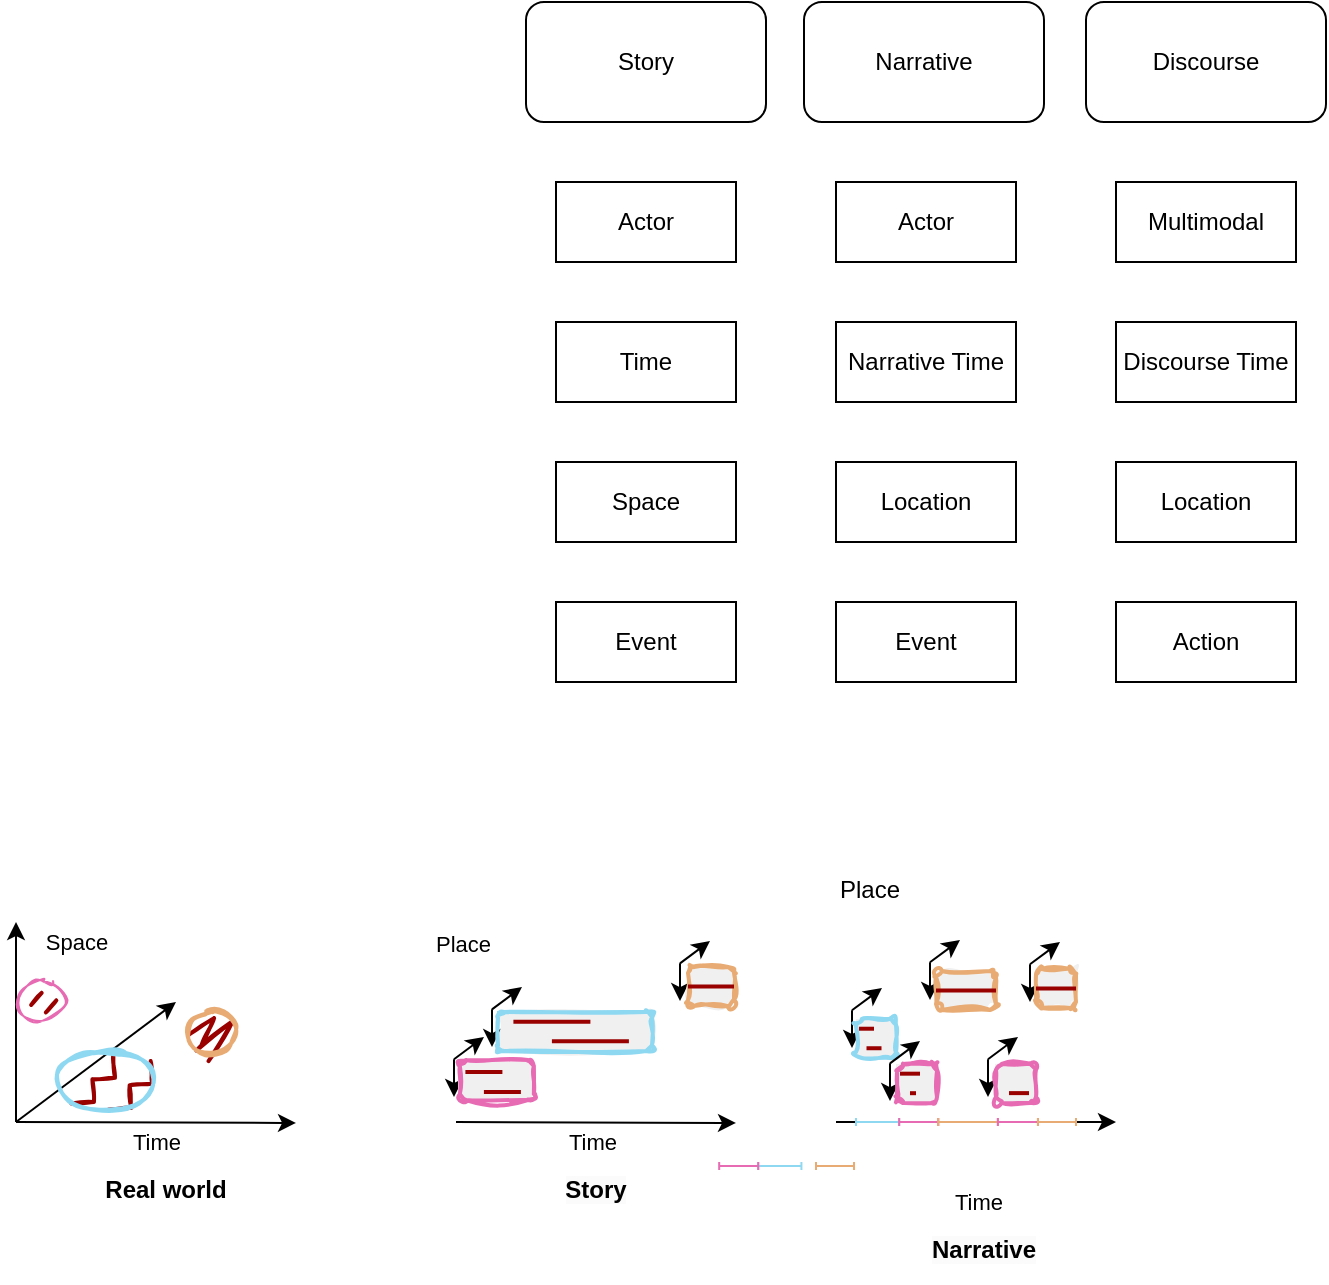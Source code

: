<mxfile version="21.6.5" type="github">
  <diagram name="第 1 页" id="3gR5G5Qrm7RXvYCktuTw">
    <mxGraphModel dx="1094" dy="673" grid="1" gridSize="10" guides="1" tooltips="1" connect="1" arrows="1" fold="1" page="1" pageScale="1" pageWidth="827" pageHeight="1169" math="0" shadow="0">
      <root>
        <mxCell id="0" />
        <mxCell id="1" parent="0" />
        <mxCell id="_r8pBeAKywHaFit0bB95-111" value="" style="group" vertex="1" connectable="0" parent="1">
          <mxGeometry x="258" y="802.52" width="15" height="30" as="geometry" />
        </mxCell>
        <mxCell id="_r8pBeAKywHaFit0bB95-107" value="" style="edgeStyle=none;orthogonalLoop=1;jettySize=auto;html=1;rounded=0;" edge="1" parent="_r8pBeAKywHaFit0bB95-111">
          <mxGeometry width="80" relative="1" as="geometry">
            <mxPoint y="11.161" as="sourcePoint" />
            <mxPoint y="30" as="targetPoint" />
            <Array as="points" />
          </mxGeometry>
        </mxCell>
        <mxCell id="_r8pBeAKywHaFit0bB95-108" value="" style="endArrow=classic;html=1;rounded=0;" edge="1" parent="_r8pBeAKywHaFit0bB95-111">
          <mxGeometry width="50" height="50" relative="1" as="geometry">
            <mxPoint y="11.161" as="sourcePoint" />
            <mxPoint x="15" as="targetPoint" />
          </mxGeometry>
        </mxCell>
        <mxCell id="_r8pBeAKywHaFit0bB95-112" value="" style="group" vertex="1" connectable="0" parent="1">
          <mxGeometry x="239" y="827.48" width="15" height="30" as="geometry" />
        </mxCell>
        <mxCell id="_r8pBeAKywHaFit0bB95-113" value="" style="edgeStyle=none;orthogonalLoop=1;jettySize=auto;html=1;rounded=0;" edge="1" parent="_r8pBeAKywHaFit0bB95-112">
          <mxGeometry width="80" relative="1" as="geometry">
            <mxPoint y="11.161" as="sourcePoint" />
            <mxPoint y="30" as="targetPoint" />
            <Array as="points" />
          </mxGeometry>
        </mxCell>
        <mxCell id="_r8pBeAKywHaFit0bB95-114" value="" style="endArrow=classic;html=1;rounded=0;" edge="1" parent="_r8pBeAKywHaFit0bB95-112">
          <mxGeometry width="50" height="50" relative="1" as="geometry">
            <mxPoint y="11.161" as="sourcePoint" />
            <mxPoint x="15" as="targetPoint" />
          </mxGeometry>
        </mxCell>
        <mxCell id="_r8pBeAKywHaFit0bB95-1" value="Actor" style="rounded=0;whiteSpace=wrap;html=1;" vertex="1" parent="1">
          <mxGeometry x="430" y="400" width="90" height="40" as="geometry" />
        </mxCell>
        <mxCell id="_r8pBeAKywHaFit0bB95-2" value="Narrative Time" style="rounded=0;whiteSpace=wrap;html=1;" vertex="1" parent="1">
          <mxGeometry x="430" y="470" width="90" height="40" as="geometry" />
        </mxCell>
        <mxCell id="_r8pBeAKywHaFit0bB95-3" value="Location" style="rounded=0;whiteSpace=wrap;html=1;" vertex="1" parent="1">
          <mxGeometry x="430" y="540" width="90" height="40" as="geometry" />
        </mxCell>
        <mxCell id="_r8pBeAKywHaFit0bB95-4" value="Event" style="rounded=0;whiteSpace=wrap;html=1;" vertex="1" parent="1">
          <mxGeometry x="430" y="610" width="90" height="40" as="geometry" />
        </mxCell>
        <mxCell id="_r8pBeAKywHaFit0bB95-5" value="Multimodal" style="rounded=0;whiteSpace=wrap;html=1;" vertex="1" parent="1">
          <mxGeometry x="570" y="400" width="90" height="40" as="geometry" />
        </mxCell>
        <mxCell id="_r8pBeAKywHaFit0bB95-6" value="Discourse Time" style="rounded=0;whiteSpace=wrap;html=1;" vertex="1" parent="1">
          <mxGeometry x="570" y="470" width="90" height="40" as="geometry" />
        </mxCell>
        <mxCell id="_r8pBeAKywHaFit0bB95-7" value="Location" style="rounded=0;whiteSpace=wrap;html=1;" vertex="1" parent="1">
          <mxGeometry x="570" y="540" width="90" height="40" as="geometry" />
        </mxCell>
        <mxCell id="_r8pBeAKywHaFit0bB95-8" value="Action" style="rounded=0;whiteSpace=wrap;html=1;" vertex="1" parent="1">
          <mxGeometry x="570" y="610" width="90" height="40" as="geometry" />
        </mxCell>
        <mxCell id="_r8pBeAKywHaFit0bB95-15" value="Actor" style="rounded=0;whiteSpace=wrap;html=1;" vertex="1" parent="1">
          <mxGeometry x="290" y="400" width="90" height="40" as="geometry" />
        </mxCell>
        <mxCell id="_r8pBeAKywHaFit0bB95-16" value="Time" style="rounded=0;whiteSpace=wrap;html=1;" vertex="1" parent="1">
          <mxGeometry x="290" y="470" width="90" height="40" as="geometry" />
        </mxCell>
        <mxCell id="_r8pBeAKywHaFit0bB95-17" value="Space" style="rounded=0;whiteSpace=wrap;html=1;" vertex="1" parent="1">
          <mxGeometry x="290" y="540" width="90" height="40" as="geometry" />
        </mxCell>
        <mxCell id="_r8pBeAKywHaFit0bB95-18" value="Event" style="rounded=0;whiteSpace=wrap;html=1;" vertex="1" parent="1">
          <mxGeometry x="290" y="610" width="90" height="40" as="geometry" />
        </mxCell>
        <mxCell id="_r8pBeAKywHaFit0bB95-19" value="Story" style="rounded=1;whiteSpace=wrap;html=1;" vertex="1" parent="1">
          <mxGeometry x="275" y="310" width="120" height="60" as="geometry" />
        </mxCell>
        <mxCell id="_r8pBeAKywHaFit0bB95-20" value="Narrative" style="rounded=1;whiteSpace=wrap;html=1;" vertex="1" parent="1">
          <mxGeometry x="414" y="310" width="120" height="60" as="geometry" />
        </mxCell>
        <mxCell id="_r8pBeAKywHaFit0bB95-21" value="Discourse" style="rounded=1;whiteSpace=wrap;html=1;" vertex="1" parent="1">
          <mxGeometry x="555" y="310" width="120" height="60" as="geometry" />
        </mxCell>
        <mxCell id="_r8pBeAKywHaFit0bB95-22" value="" style="edgeStyle=none;orthogonalLoop=1;jettySize=auto;html=1;rounded=0;" edge="1" parent="1">
          <mxGeometry width="80" relative="1" as="geometry">
            <mxPoint x="20" y="870" as="sourcePoint" />
            <mxPoint x="160" y="870.48" as="targetPoint" />
            <Array as="points" />
          </mxGeometry>
        </mxCell>
        <mxCell id="_r8pBeAKywHaFit0bB95-23" value="" style="endArrow=classic;html=1;rounded=0;" edge="1" parent="1">
          <mxGeometry width="50" height="50" relative="1" as="geometry">
            <mxPoint x="20" y="870" as="sourcePoint" />
            <mxPoint x="100" y="810" as="targetPoint" />
          </mxGeometry>
        </mxCell>
        <mxCell id="_r8pBeAKywHaFit0bB95-24" value="" style="endArrow=classic;html=1;rounded=0;" edge="1" parent="1">
          <mxGeometry width="50" height="50" relative="1" as="geometry">
            <mxPoint x="20" y="870" as="sourcePoint" />
            <mxPoint x="20" y="770" as="targetPoint" />
          </mxGeometry>
        </mxCell>
        <mxCell id="_r8pBeAKywHaFit0bB95-27" value="Time" style="edgeLabel;html=1;align=center;verticalAlign=middle;resizable=0;points=[];" vertex="1" connectable="0" parent="_r8pBeAKywHaFit0bB95-24">
          <mxGeometry x="0.059" relative="1" as="geometry">
            <mxPoint x="70" y="63" as="offset" />
          </mxGeometry>
        </mxCell>
        <mxCell id="_r8pBeAKywHaFit0bB95-28" value="Space" style="edgeLabel;html=1;align=center;verticalAlign=middle;resizable=0;points=[];" vertex="1" connectable="0" parent="_r8pBeAKywHaFit0bB95-24">
          <mxGeometry x="0.059" relative="1" as="geometry">
            <mxPoint x="30" y="-37" as="offset" />
          </mxGeometry>
        </mxCell>
        <mxCell id="_r8pBeAKywHaFit0bB95-35" value="Time" style="edgeLabel;html=1;align=center;verticalAlign=middle;resizable=0;points=[];" vertex="1" connectable="0" parent="_r8pBeAKywHaFit0bB95-24">
          <mxGeometry x="0.059" relative="1" as="geometry">
            <mxPoint x="288" y="63" as="offset" />
          </mxGeometry>
        </mxCell>
        <mxCell id="_r8pBeAKywHaFit0bB95-29" value="" style="ellipse;whiteSpace=wrap;html=1;strokeWidth=2;fillWeight=2;hachureGap=8;fillColor=#990000;fillStyle=zigzag;sketch=1;strokeColor=#e8ab73;movable=1;resizable=1;rotatable=1;deletable=1;editable=1;locked=0;connectable=1;" vertex="1" parent="1">
          <mxGeometry x="105" y="815" width="25" height="20" as="geometry" />
        </mxCell>
        <mxCell id="_r8pBeAKywHaFit0bB95-30" value="" style="ellipse;whiteSpace=wrap;html=1;strokeWidth=1;fillWeight=2;hachureGap=8;fillColor=#990000;fillStyle=dashed;sketch=1;strokeColor=#e66bb3;" vertex="1" parent="1">
          <mxGeometry x="20" y="799.52" width="25" height="20" as="geometry" />
        </mxCell>
        <mxCell id="_r8pBeAKywHaFit0bB95-31" value="" style="ellipse;whiteSpace=wrap;html=1;strokeWidth=2;fillWeight=2;hachureGap=8;fillColor=#990000;fillStyle=zigzag-line;sketch=1;strokeColor=#8ed8f1;" vertex="1" parent="1">
          <mxGeometry x="40" y="835" width="50" height="29.52" as="geometry" />
        </mxCell>
        <mxCell id="_r8pBeAKywHaFit0bB95-34" value="" style="edgeStyle=none;orthogonalLoop=1;jettySize=auto;html=1;rounded=0;" edge="1" parent="1">
          <mxGeometry width="80" relative="1" as="geometry">
            <mxPoint x="240" y="870" as="sourcePoint" />
            <mxPoint x="380" y="870.48" as="targetPoint" />
            <Array as="points" />
          </mxGeometry>
        </mxCell>
        <mxCell id="_r8pBeAKywHaFit0bB95-50" value="" style="group;strokeColor=#8ed8f1;" vertex="1" connectable="0" parent="1">
          <mxGeometry x="261" y="815" width="77" height="19.52" as="geometry" />
        </mxCell>
        <mxCell id="_r8pBeAKywHaFit0bB95-51" value="" style="rounded=1;whiteSpace=wrap;html=1;strokeWidth=2;fillWeight=4;hachureGap=8;hachureAngle=45;fillColor=#f0f0f0;fillStyle=solid;glass=0;shadow=0;sketch=1;curveFitting=1;jiggle=2;strokeColor=#8ed8f1;" vertex="1" parent="_r8pBeAKywHaFit0bB95-50">
          <mxGeometry width="77" height="19.52" as="geometry" />
        </mxCell>
        <mxCell id="_r8pBeAKywHaFit0bB95-52" value="" style="line;strokeWidth=2;html=1;fillColor=#990000;strokeColor=#990000;" vertex="1" parent="_r8pBeAKywHaFit0bB95-50">
          <mxGeometry x="7.7" width="38.5" height="9.76" as="geometry" />
        </mxCell>
        <mxCell id="_r8pBeAKywHaFit0bB95-53" value="" style="line;strokeWidth=2;html=1;fillColor=#990000;strokeColor=#990000;" vertex="1" parent="_r8pBeAKywHaFit0bB95-50">
          <mxGeometry x="26.95" y="9.76" width="38.5" height="9.76" as="geometry" />
        </mxCell>
        <mxCell id="_r8pBeAKywHaFit0bB95-59" value="" style="group;fillColor=#f0f0f0;fillStyle=solid;" vertex="1" connectable="0" parent="1">
          <mxGeometry x="241" y="840" width="37" height="20" as="geometry" />
        </mxCell>
        <mxCell id="_r8pBeAKywHaFit0bB95-37" value="" style="rounded=1;whiteSpace=wrap;html=1;strokeWidth=2;fillWeight=4;hachureGap=8;hachureAngle=45;fillColor=none;fillStyle=auto;glass=0;shadow=0;sketch=1;curveFitting=1;jiggle=2;strokeColor=#e66bb3;container=0;" vertex="1" parent="_r8pBeAKywHaFit0bB95-59">
          <mxGeometry x="0.925" y="-1" width="37" height="20.0" as="geometry" />
        </mxCell>
        <mxCell id="_r8pBeAKywHaFit0bB95-38" value="" style="line;strokeWidth=2;html=1;fillColor=#990000;strokeColor=#990000;container=0;" vertex="1" parent="_r8pBeAKywHaFit0bB95-59">
          <mxGeometry x="3.7" width="18.5" height="10.0" as="geometry" />
        </mxCell>
        <mxCell id="_r8pBeAKywHaFit0bB95-39" value="" style="line;strokeWidth=2;html=1;fillColor=#990000;strokeColor=#990000;container=0;" vertex="1" parent="_r8pBeAKywHaFit0bB95-59">
          <mxGeometry x="12.95" y="10" width="18.5" height="10.0" as="geometry" />
        </mxCell>
        <mxCell id="_r8pBeAKywHaFit0bB95-76" value="Time" style="edgeLabel;html=1;align=center;verticalAlign=middle;resizable=0;points=[];" vertex="1" connectable="0" parent="1">
          <mxGeometry x="500.5" y="909.997" as="geometry" />
        </mxCell>
        <mxCell id="_r8pBeAKywHaFit0bB95-77" value="" style="edgeStyle=none;orthogonalLoop=1;jettySize=auto;html=1;rounded=0;" edge="1" parent="1">
          <mxGeometry width="80" relative="1" as="geometry">
            <mxPoint x="430" y="870" as="sourcePoint" />
            <mxPoint x="570" y="870" as="targetPoint" />
            <Array as="points" />
          </mxGeometry>
        </mxCell>
        <mxCell id="_r8pBeAKywHaFit0bB95-90" value="&lt;span style=&quot;color: rgb(0, 0, 0); font-family: Helvetica; font-size: 12px; font-style: normal; font-variant-ligatures: normal; font-variant-caps: normal; letter-spacing: normal; orphans: 2; text-indent: 0px; text-transform: none; widows: 2; word-spacing: 0px; -webkit-text-stroke-width: 0px; background-color: rgb(251, 251, 251); text-decoration-thickness: initial; text-decoration-style: initial; text-decoration-color: initial; float: none; display: inline !important;&quot;&gt;Story&lt;/span&gt;" style="text;whiteSpace=wrap;html=1;fontStyle=1;align=center;" vertex="1" parent="1">
          <mxGeometry x="280" y="890" width="60" height="30" as="geometry" />
        </mxCell>
        <mxCell id="_r8pBeAKywHaFit0bB95-91" value="&lt;div style=&quot;&quot;&gt;Real world&lt;/div&gt;" style="text;whiteSpace=wrap;html=1;fontStyle=1;align=center;" vertex="1" parent="1">
          <mxGeometry x="60" y="890" width="70" height="30" as="geometry" />
        </mxCell>
        <mxCell id="_r8pBeAKywHaFit0bB95-92" value="&lt;span style=&quot;color: rgb(0, 0, 0); font-family: Helvetica; font-size: 12px; font-style: normal; font-variant-ligatures: normal; font-variant-caps: normal; letter-spacing: normal; orphans: 2; text-indent: 0px; text-transform: none; widows: 2; word-spacing: 0px; -webkit-text-stroke-width: 0px; background-color: rgb(251, 251, 251); text-decoration-thickness: initial; text-decoration-style: initial; text-decoration-color: initial; float: none; display: inline !important;&quot;&gt;Narrative&lt;/span&gt;" style="text;whiteSpace=wrap;html=1;fontStyle=1;align=center;" vertex="1" parent="1">
          <mxGeometry x="474" y="920.14" width="60" height="30" as="geometry" />
        </mxCell>
        <mxCell id="_r8pBeAKywHaFit0bB95-115" value="" style="group" vertex="1" connectable="0" parent="1">
          <mxGeometry x="352" y="779.52" width="15" height="30" as="geometry" />
        </mxCell>
        <mxCell id="_r8pBeAKywHaFit0bB95-116" value="" style="edgeStyle=none;orthogonalLoop=1;jettySize=auto;html=1;rounded=0;" edge="1" parent="_r8pBeAKywHaFit0bB95-115">
          <mxGeometry width="80" relative="1" as="geometry">
            <mxPoint y="11.161" as="sourcePoint" />
            <mxPoint y="30" as="targetPoint" />
            <Array as="points" />
          </mxGeometry>
        </mxCell>
        <mxCell id="_r8pBeAKywHaFit0bB95-117" value="" style="endArrow=classic;html=1;rounded=0;" edge="1" parent="_r8pBeAKywHaFit0bB95-115">
          <mxGeometry width="50" height="50" relative="1" as="geometry">
            <mxPoint y="11.161" as="sourcePoint" />
            <mxPoint x="15" as="targetPoint" />
          </mxGeometry>
        </mxCell>
        <mxCell id="_r8pBeAKywHaFit0bB95-55" value="" style="rounded=1;whiteSpace=wrap;html=1;strokeWidth=2;fillWeight=4;hachureGap=8;hachureAngle=45;fillColor=#f0f0f0;fillStyle=solid;glass=0;shadow=0;sketch=1;curveFitting=1;jiggle=2;strokeColor=#e8ab73;" vertex="1" parent="1">
          <mxGeometry x="356" y="792.52" width="23" height="19.52" as="geometry" />
        </mxCell>
        <mxCell id="_r8pBeAKywHaFit0bB95-56" value="" style="line;strokeWidth=2;html=1;fillColor=#990000;strokeColor=#990000;" vertex="1" parent="1">
          <mxGeometry x="356" y="797.4" width="23" height="9.76" as="geometry" />
        </mxCell>
        <mxCell id="_r8pBeAKywHaFit0bB95-203" value="&lt;span style=&quot;color: rgb(0, 0, 0); font-family: Helvetica; font-size: 11px; font-style: normal; font-variant-ligatures: normal; font-variant-caps: normal; font-weight: 400; letter-spacing: normal; orphans: 2; text-align: center; text-indent: 0px; text-transform: none; widows: 2; word-spacing: 0px; -webkit-text-stroke-width: 0px; background-color: rgb(255, 255, 255); text-decoration-thickness: initial; text-decoration-style: initial; text-decoration-color: initial; float: none; display: inline !important;&quot;&gt;Place&lt;/span&gt;" style="text;whiteSpace=wrap;html=1;" vertex="1" parent="1">
          <mxGeometry x="228" y="766.52" width="40" height="30" as="geometry" />
        </mxCell>
        <mxCell id="_r8pBeAKywHaFit0bB95-205" value="Place" style="text;whiteSpace=wrap;html=1;" vertex="1" parent="1">
          <mxGeometry x="430" y="740" width="38" height="20.24" as="geometry" />
        </mxCell>
        <mxCell id="_r8pBeAKywHaFit0bB95-208" value="" style="group" vertex="1" connectable="0" parent="1">
          <mxGeometry x="438" y="803" width="22" height="35.0" as="geometry" />
        </mxCell>
        <mxCell id="_r8pBeAKywHaFit0bB95-198" value="" style="edgeStyle=none;orthogonalLoop=1;jettySize=auto;html=1;rounded=0;" edge="1" parent="_r8pBeAKywHaFit0bB95-208">
          <mxGeometry width="80" relative="1" as="geometry">
            <mxPoint y="11.161" as="sourcePoint" />
            <mxPoint y="30" as="targetPoint" />
            <Array as="points" />
          </mxGeometry>
        </mxCell>
        <mxCell id="_r8pBeAKywHaFit0bB95-78" value="" style="group;strokeColor=none;fillColor=#f0f0f0;fillStyle=solid;" vertex="1" connectable="0" parent="_r8pBeAKywHaFit0bB95-208">
          <mxGeometry x="2" y="15.48" width="20" height="19.52" as="geometry" />
        </mxCell>
        <mxCell id="_r8pBeAKywHaFit0bB95-207" value="" style="group" vertex="1" connectable="0" parent="_r8pBeAKywHaFit0bB95-78">
          <mxGeometry width="20" height="19.52" as="geometry" />
        </mxCell>
        <mxCell id="_r8pBeAKywHaFit0bB95-79" value="" style="rounded=1;whiteSpace=wrap;html=1;strokeWidth=2;fillWeight=4;hachureGap=8;hachureAngle=45;fillColor=none;fillStyle=auto;glass=0;shadow=0;sketch=1;curveFitting=1;jiggle=2;strokeColor=#8ed8f1;" vertex="1" parent="_r8pBeAKywHaFit0bB95-207">
          <mxGeometry width="20" height="19.52" as="geometry" />
        </mxCell>
        <mxCell id="_r8pBeAKywHaFit0bB95-80" value="" style="line;strokeWidth=2;html=1;fillColor=#990000;strokeColor=#990000;" vertex="1" parent="_r8pBeAKywHaFit0bB95-207">
          <mxGeometry x="1.5" width="7.5" height="9.76" as="geometry" />
        </mxCell>
        <mxCell id="_r8pBeAKywHaFit0bB95-81" value="" style="line;strokeWidth=2;html=1;fillColor=#990000;strokeColor=#990000;" vertex="1" parent="_r8pBeAKywHaFit0bB95-207">
          <mxGeometry x="5.25" y="9.76" width="7.5" height="9.76" as="geometry" />
        </mxCell>
        <mxCell id="_r8pBeAKywHaFit0bB95-199" value="" style="endArrow=classic;html=1;rounded=0;" edge="1" parent="_r8pBeAKywHaFit0bB95-208">
          <mxGeometry width="50" height="50" relative="1" as="geometry">
            <mxPoint y="11.161" as="sourcePoint" />
            <mxPoint x="15" as="targetPoint" />
          </mxGeometry>
        </mxCell>
        <mxCell id="_r8pBeAKywHaFit0bB95-210" value="" style="group" vertex="1" connectable="0" parent="1">
          <mxGeometry x="477" y="779" width="33" height="35" as="geometry" />
        </mxCell>
        <mxCell id="_r8pBeAKywHaFit0bB95-121" value="" style="group" vertex="1" connectable="0" parent="_r8pBeAKywHaFit0bB95-210">
          <mxGeometry width="15" height="30" as="geometry" />
        </mxCell>
        <mxCell id="_r8pBeAKywHaFit0bB95-122" value="" style="edgeStyle=none;orthogonalLoop=1;jettySize=auto;html=1;rounded=0;" edge="1" parent="_r8pBeAKywHaFit0bB95-121">
          <mxGeometry width="80" relative="1" as="geometry">
            <mxPoint y="11.161" as="sourcePoint" />
            <mxPoint y="30" as="targetPoint" />
            <Array as="points" />
          </mxGeometry>
        </mxCell>
        <mxCell id="_r8pBeAKywHaFit0bB95-123" value="" style="endArrow=classic;html=1;rounded=0;" edge="1" parent="_r8pBeAKywHaFit0bB95-121">
          <mxGeometry width="50" height="50" relative="1" as="geometry">
            <mxPoint y="11.161" as="sourcePoint" />
            <mxPoint x="15" as="targetPoint" />
          </mxGeometry>
        </mxCell>
        <mxCell id="_r8pBeAKywHaFit0bB95-83" value="" style="rounded=1;whiteSpace=wrap;html=1;strokeWidth=2;fillWeight=4;hachureGap=8;hachureAngle=45;fillColor=#f0f0f0;fillStyle=solid;glass=0;shadow=0;sketch=1;curveFitting=1;jiggle=2;strokeColor=#e8ab73;" vertex="1" parent="_r8pBeAKywHaFit0bB95-210">
          <mxGeometry x="3" y="15.48" width="30" height="19.52" as="geometry" />
        </mxCell>
        <mxCell id="_r8pBeAKywHaFit0bB95-84" value="" style="line;strokeWidth=2;html=1;fillColor=#990000;strokeColor=#990000;" vertex="1" parent="_r8pBeAKywHaFit0bB95-210">
          <mxGeometry x="3" y="20.36" width="30" height="9.76" as="geometry" />
        </mxCell>
        <mxCell id="_r8pBeAKywHaFit0bB95-211" value="" style="group" vertex="1" connectable="0" parent="1">
          <mxGeometry x="508.5" y="827.48" width="21" height="32.96" as="geometry" />
        </mxCell>
        <mxCell id="_r8pBeAKywHaFit0bB95-124" value="" style="group" vertex="1" connectable="0" parent="_r8pBeAKywHaFit0bB95-211">
          <mxGeometry x="-2.5" width="15" height="30" as="geometry" />
        </mxCell>
        <mxCell id="_r8pBeAKywHaFit0bB95-125" value="" style="edgeStyle=none;orthogonalLoop=1;jettySize=auto;html=1;rounded=0;" edge="1" parent="_r8pBeAKywHaFit0bB95-124">
          <mxGeometry width="80" relative="1" as="geometry">
            <mxPoint y="11.161" as="sourcePoint" />
            <mxPoint y="30" as="targetPoint" />
            <Array as="points" />
          </mxGeometry>
        </mxCell>
        <mxCell id="_r8pBeAKywHaFit0bB95-126" value="" style="endArrow=classic;html=1;rounded=0;" edge="1" parent="_r8pBeAKywHaFit0bB95-124">
          <mxGeometry width="50" height="50" relative="1" as="geometry">
            <mxPoint y="11.161" as="sourcePoint" />
            <mxPoint x="15" as="targetPoint" />
          </mxGeometry>
        </mxCell>
        <mxCell id="_r8pBeAKywHaFit0bB95-192" value="" style="group;fillColor=#f0f0f0;fillStyle=solid;" vertex="1" connectable="0" parent="_r8pBeAKywHaFit0bB95-211">
          <mxGeometry x="1" y="13.44" width="20" height="19.52" as="geometry" />
        </mxCell>
        <mxCell id="_r8pBeAKywHaFit0bB95-193" value="" style="rounded=1;whiteSpace=wrap;html=1;strokeWidth=2;fillWeight=4;hachureGap=8;hachureAngle=45;fillColor=none;fillStyle=auto;glass=0;shadow=0;sketch=1;curveFitting=1;jiggle=2;strokeColor=#e66bb3;container=0;" vertex="1" parent="_r8pBeAKywHaFit0bB95-192">
          <mxGeometry x="0.5" width="20" height="19.52" as="geometry" />
        </mxCell>
        <mxCell id="_r8pBeAKywHaFit0bB95-195" value="" style="line;strokeWidth=2;html=1;fillColor=#990000;strokeColor=#990000;container=0;" vertex="1" parent="_r8pBeAKywHaFit0bB95-192">
          <mxGeometry x="7" y="9.76" width="10" height="9.76" as="geometry" />
        </mxCell>
        <mxCell id="_r8pBeAKywHaFit0bB95-212" value="" style="group" vertex="1" connectable="0" parent="1">
          <mxGeometry x="527" y="780" width="23" height="32.96" as="geometry" />
        </mxCell>
        <mxCell id="_r8pBeAKywHaFit0bB95-200" value="" style="group" vertex="1" connectable="0" parent="_r8pBeAKywHaFit0bB95-212">
          <mxGeometry width="15" height="30" as="geometry" />
        </mxCell>
        <mxCell id="_r8pBeAKywHaFit0bB95-201" value="" style="edgeStyle=none;orthogonalLoop=1;jettySize=auto;html=1;rounded=0;" edge="1" parent="_r8pBeAKywHaFit0bB95-200">
          <mxGeometry width="80" relative="1" as="geometry">
            <mxPoint y="11.161" as="sourcePoint" />
            <mxPoint y="30" as="targetPoint" />
            <Array as="points" />
          </mxGeometry>
        </mxCell>
        <mxCell id="_r8pBeAKywHaFit0bB95-202" value="" style="endArrow=classic;html=1;rounded=0;" edge="1" parent="_r8pBeAKywHaFit0bB95-200">
          <mxGeometry width="50" height="50" relative="1" as="geometry">
            <mxPoint y="11.161" as="sourcePoint" />
            <mxPoint x="15" as="targetPoint" />
          </mxGeometry>
        </mxCell>
        <mxCell id="_r8pBeAKywHaFit0bB95-180" value="" style="rounded=1;whiteSpace=wrap;html=1;strokeWidth=2;fillWeight=4;hachureGap=8;hachureAngle=45;fillColor=#f0f0f0;fillStyle=solid;glass=0;shadow=0;sketch=1;curveFitting=1;jiggle=2;strokeColor=#e8ab73;" vertex="1" parent="_r8pBeAKywHaFit0bB95-212">
          <mxGeometry x="3" y="13.44" width="20" height="19.52" as="geometry" />
        </mxCell>
        <mxCell id="_r8pBeAKywHaFit0bB95-181" value="" style="line;strokeWidth=2;html=1;fillColor=#990000;strokeColor=#990000;" vertex="1" parent="_r8pBeAKywHaFit0bB95-212">
          <mxGeometry x="3" y="18.32" width="20" height="9.76" as="geometry" />
        </mxCell>
        <mxCell id="_r8pBeAKywHaFit0bB95-215" value="" style="group" vertex="1" connectable="0" parent="1">
          <mxGeometry x="457" y="825.48" width="23" height="35" as="geometry" />
        </mxCell>
        <mxCell id="_r8pBeAKywHaFit0bB95-118" value="" style="group" vertex="1" connectable="0" parent="_r8pBeAKywHaFit0bB95-215">
          <mxGeometry y="4.04" width="15" height="30" as="geometry" />
        </mxCell>
        <mxCell id="_r8pBeAKywHaFit0bB95-209" value="" style="group" vertex="1" connectable="0" parent="_r8pBeAKywHaFit0bB95-118">
          <mxGeometry width="15" height="30" as="geometry" />
        </mxCell>
        <mxCell id="_r8pBeAKywHaFit0bB95-119" value="" style="edgeStyle=none;orthogonalLoop=1;jettySize=auto;html=1;rounded=0;" edge="1" parent="_r8pBeAKywHaFit0bB95-209">
          <mxGeometry width="80" relative="1" as="geometry">
            <mxPoint y="11.161" as="sourcePoint" />
            <mxPoint y="30" as="targetPoint" />
            <Array as="points" />
          </mxGeometry>
        </mxCell>
        <mxCell id="_r8pBeAKywHaFit0bB95-120" value="" style="endArrow=classic;html=1;rounded=0;" edge="1" parent="_r8pBeAKywHaFit0bB95-209">
          <mxGeometry width="50" height="50" relative="1" as="geometry">
            <mxPoint y="11.161" as="sourcePoint" />
            <mxPoint x="15" as="targetPoint" />
          </mxGeometry>
        </mxCell>
        <mxCell id="_r8pBeAKywHaFit0bB95-85" value="" style="group;fillColor=#f0f0f0;fillStyle=solid;" vertex="1" connectable="0" parent="_r8pBeAKywHaFit0bB95-215">
          <mxGeometry x="3" y="15.48" width="20" height="19.52" as="geometry" />
        </mxCell>
        <mxCell id="_r8pBeAKywHaFit0bB95-86" value="" style="rounded=1;whiteSpace=wrap;html=1;strokeWidth=2;fillWeight=4;hachureGap=8;hachureAngle=45;fillColor=none;fillStyle=auto;glass=0;shadow=0;sketch=1;curveFitting=1;jiggle=2;strokeColor=#e66bb3;container=0;" vertex="1" parent="_r8pBeAKywHaFit0bB95-85">
          <mxGeometry x="0.5" width="20" height="19.52" as="geometry" />
        </mxCell>
        <mxCell id="_r8pBeAKywHaFit0bB95-87" value="" style="line;strokeWidth=2;html=1;fillColor=#990000;strokeColor=#990000;container=0;" vertex="1" parent="_r8pBeAKywHaFit0bB95-85">
          <mxGeometry x="2" width="10" height="9.76" as="geometry" />
        </mxCell>
        <mxCell id="_r8pBeAKywHaFit0bB95-88" value="" style="line;strokeWidth=2;html=1;fillColor=#990000;strokeColor=#990000;container=0;" vertex="1" parent="_r8pBeAKywHaFit0bB95-85">
          <mxGeometry x="7" y="9.76" width="3" height="9.76" as="geometry" />
        </mxCell>
        <mxCell id="_r8pBeAKywHaFit0bB95-222" value="" style="edgeStyle=none;orthogonalLoop=1;jettySize=auto;html=1;rounded=0;" edge="1" parent="1">
          <mxGeometry width="80" relative="1" as="geometry">
            <mxPoint x="440" y="860" as="sourcePoint" />
            <mxPoint x="440.5" y="860.025" as="targetPoint" />
            <Array as="points" />
          </mxGeometry>
        </mxCell>
        <mxCell id="_r8pBeAKywHaFit0bB95-243" value="" style="group" vertex="1" connectable="0" parent="1">
          <mxGeometry x="440" y="868" width="110" height="4" as="geometry" />
        </mxCell>
        <mxCell id="_r8pBeAKywHaFit0bB95-237" value="" style="shape=crossbar;whiteSpace=wrap;html=1;rounded=1;strokeColor=#8ed8f1;" vertex="1" parent="_r8pBeAKywHaFit0bB95-243">
          <mxGeometry width="21.589" height="4" as="geometry" />
        </mxCell>
        <mxCell id="_r8pBeAKywHaFit0bB95-238" value="" style="shape=crossbar;whiteSpace=wrap;html=1;rounded=1;strokeColor=#e66bb3;" vertex="1" parent="_r8pBeAKywHaFit0bB95-243">
          <mxGeometry x="21.589" width="19.533" height="4" as="geometry" />
        </mxCell>
        <mxCell id="_r8pBeAKywHaFit0bB95-240" value="" style="shape=crossbar;whiteSpace=wrap;html=1;rounded=1;strokeColor=#e8ab73;" vertex="1" parent="_r8pBeAKywHaFit0bB95-243">
          <mxGeometry x="41.121" width="29.813" height="4" as="geometry" />
        </mxCell>
        <mxCell id="_r8pBeAKywHaFit0bB95-242" value="" style="shape=crossbar;whiteSpace=wrap;html=1;rounded=1;strokeColor=#e66bb3;" vertex="1" parent="_r8pBeAKywHaFit0bB95-243">
          <mxGeometry x="70.935" width="20.047" height="4" as="geometry" />
        </mxCell>
        <mxCell id="_r8pBeAKywHaFit0bB95-241" value="" style="shape=crossbar;whiteSpace=wrap;html=1;rounded=1;strokeColor=#e8ab73;" vertex="1" parent="_r8pBeAKywHaFit0bB95-243">
          <mxGeometry x="90.981" width="19.019" height="4" as="geometry" />
        </mxCell>
        <mxCell id="_r8pBeAKywHaFit0bB95-245" value="" style="group" vertex="1" connectable="0" parent="1">
          <mxGeometry x="350" y="890" width="110" height="4" as="geometry" />
        </mxCell>
        <mxCell id="_r8pBeAKywHaFit0bB95-246" value="" style="shape=crossbar;whiteSpace=wrap;html=1;rounded=1;strokeColor=#8ed8f1;" vertex="1" parent="_r8pBeAKywHaFit0bB95-245">
          <mxGeometry x="41.12" width="21.589" height="4" as="geometry" />
        </mxCell>
        <mxCell id="_r8pBeAKywHaFit0bB95-247" value="" style="shape=crossbar;whiteSpace=wrap;html=1;rounded=1;strokeColor=#e66bb3;" vertex="1" parent="_r8pBeAKywHaFit0bB95-245">
          <mxGeometry x="21.589" width="19.533" height="4" as="geometry" />
        </mxCell>
        <mxCell id="_r8pBeAKywHaFit0bB95-250" value="" style="shape=crossbar;whiteSpace=wrap;html=1;rounded=1;strokeColor=#e8ab73;" vertex="1" parent="_r8pBeAKywHaFit0bB95-245">
          <mxGeometry x="70.001" width="19.019" height="4" as="geometry" />
        </mxCell>
      </root>
    </mxGraphModel>
  </diagram>
</mxfile>
